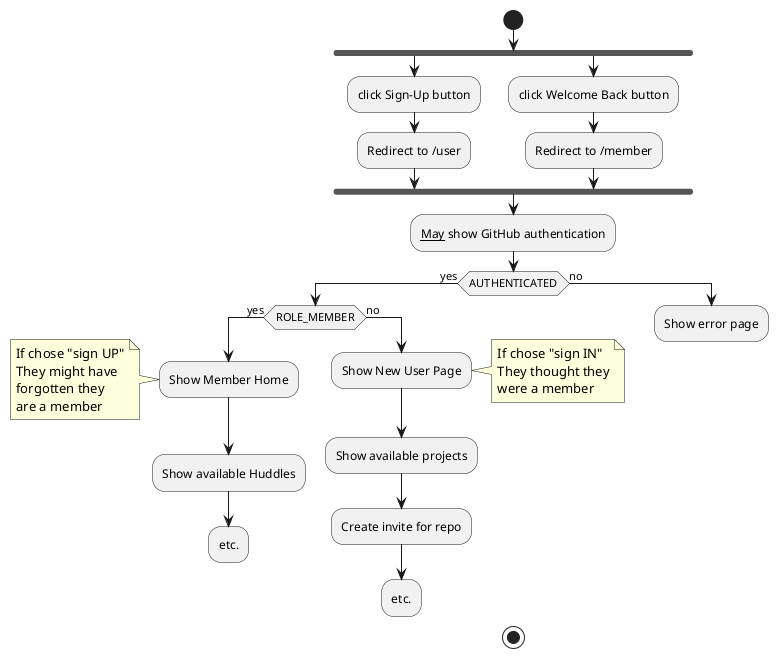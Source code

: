 @startuml

!pragma useVerticalIf on

start
fork
:click Sign-Up button;
:Redirect to /user;
fork again
:click Welcome Back button;
:Redirect to /member;
end fork
:__May__ show GitHub authentication;
if (AUTHENTICATED) then (yes)
    if (ROLE_MEMBER) then (yes)
        :Show Member Home;
        note left
            If chose "sign UP"
            They might have
            forgotten they
            are a member
        end note
        :Show available Huddles;
        :etc.;
        kill
    else (no)
        :Show New User Page;
        note right
            If chose "sign IN"
            They thought they
            were a member
        end note
        :Show available projects;
        :Create invite for repo;
        :etc.;
        kill
    endif
else (no)
    :Show error page;
    kill
endif
stop
@enduml